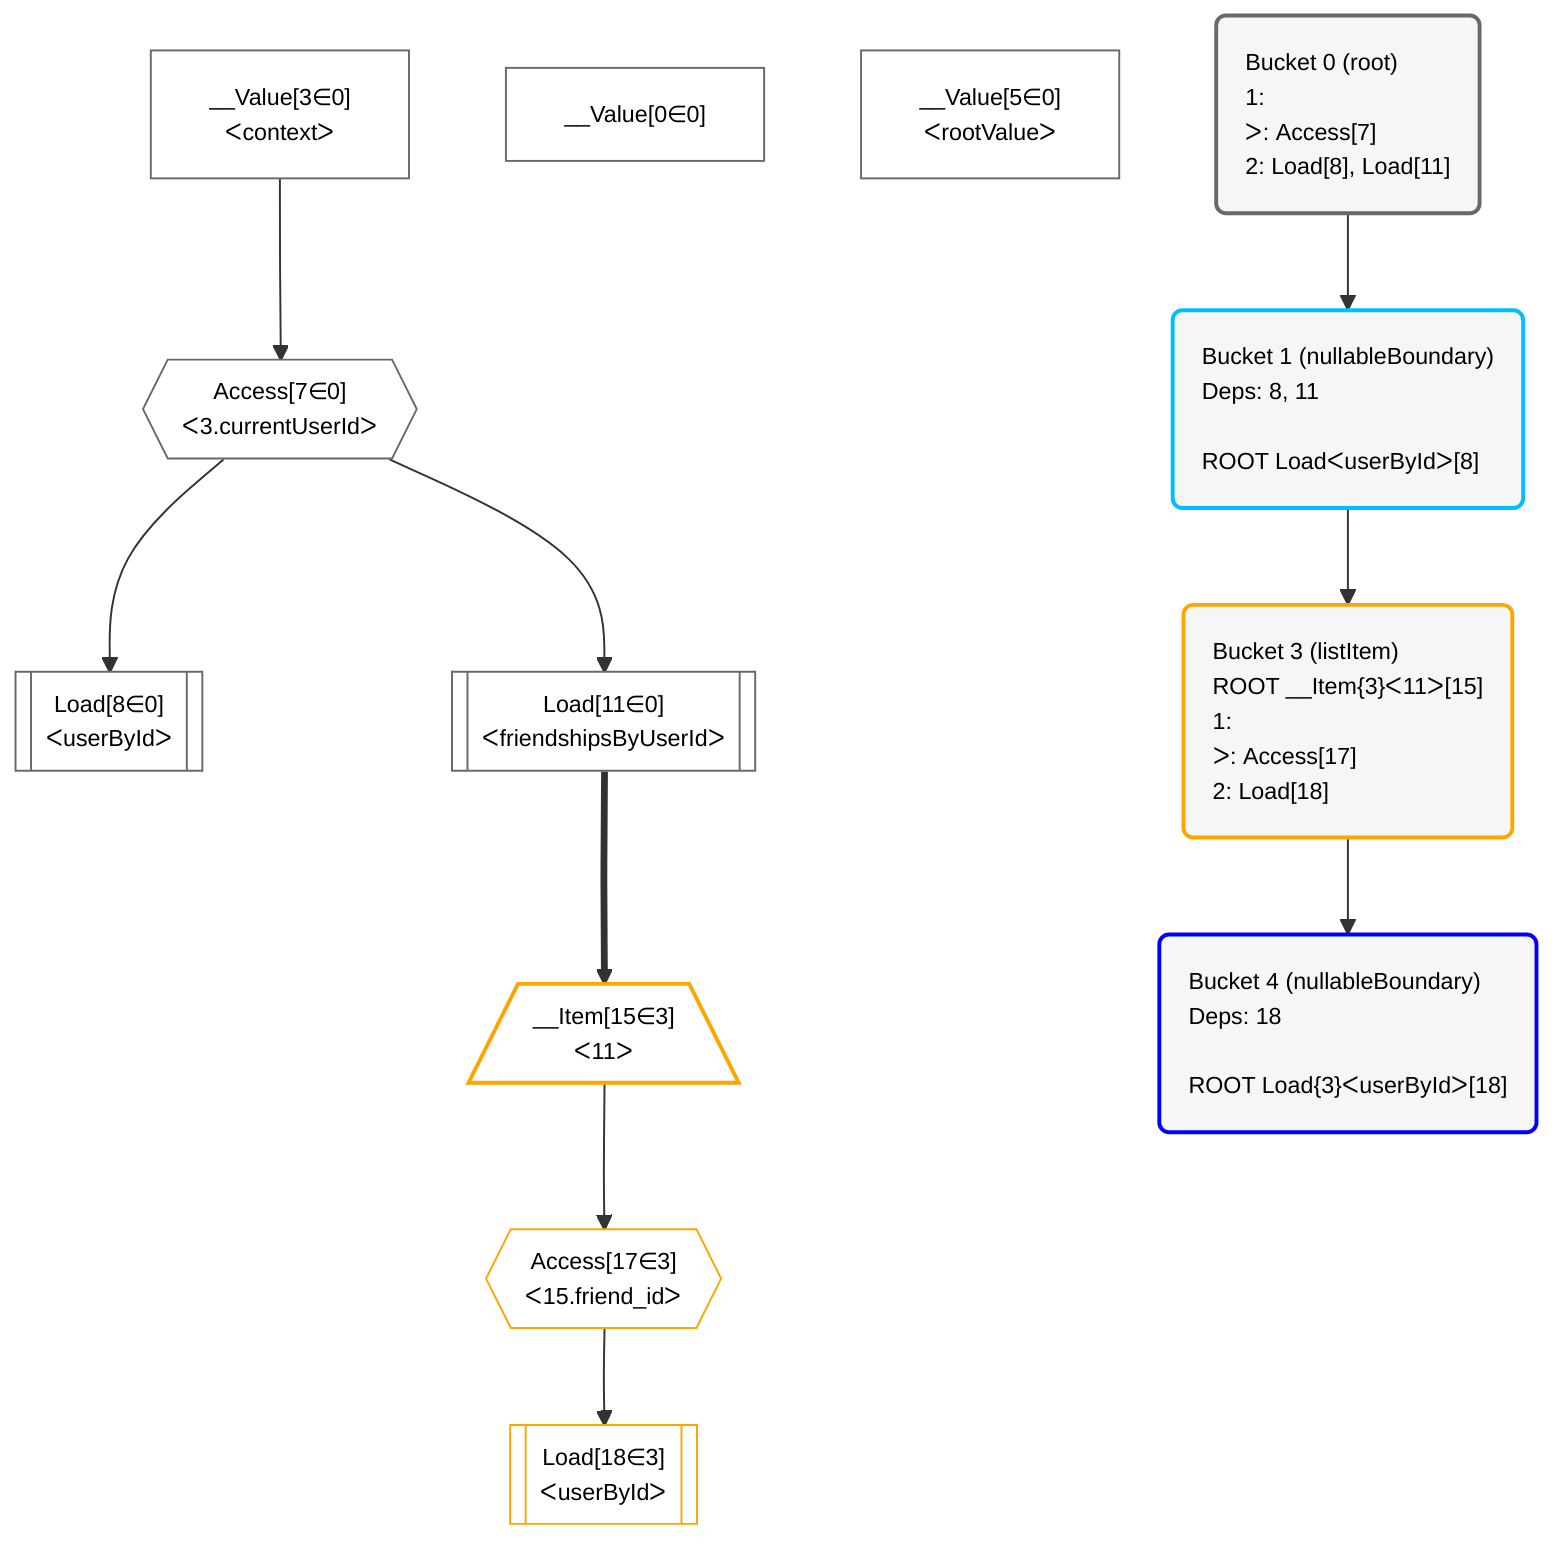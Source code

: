 %%{init: {'themeVariables': { 'fontSize': '12px'}}}%%
flowchart TD
    classDef path fill:#eee,stroke:#000,color:#000
    classDef plan fill:#fff,stroke-width:1px,color:#000
    classDef itemplan fill:#fff,stroke-width:2px,color:#000
    classDef unbatchedplan fill:#dff,stroke-width:1px,color:#000
    classDef sideeffectplan fill:#fcc,stroke-width:2px,color:#000
    classDef bucket fill:#f6f6f6,color:#000,stroke-width:2px,text-align:left


    %% plan dependencies
    Access7{{"Access[7∈0]<br />ᐸ3.currentUserIdᐳ"}}:::plan
    __Value3["__Value[3∈0]<br />ᐸcontextᐳ"]:::plan
    __Value3 --> Access7
    Load8[["Load[8∈0]<br />ᐸuserByIdᐳ"]]:::plan
    Access7 --> Load8
    Load11[["Load[11∈0]<br />ᐸfriendshipsByUserIdᐳ"]]:::plan
    Access7 --> Load11
    __Value0["__Value[0∈0]"]:::plan
    __Value5["__Value[5∈0]<br />ᐸrootValueᐳ"]:::plan
    __Item15[/"__Item[15∈3]<br />ᐸ11ᐳ"\]:::itemplan
    Load11 ==> __Item15
    Access17{{"Access[17∈3]<br />ᐸ15.friend_idᐳ"}}:::plan
    __Item15 --> Access17
    Load18[["Load[18∈3]<br />ᐸuserByIdᐳ"]]:::plan
    Access17 --> Load18

    %% define steps

    Bucket0("Bucket 0 (root)<br />1: <br />ᐳ: Access[7]<br />2: Load[8], Load[11]"):::bucket
    classDef bucket0 stroke:#696969
    class Bucket0,__Value0,__Value3,__Value5,Access7,Load8,Load11 bucket0
    Bucket1("Bucket 1 (nullableBoundary)<br />Deps: 8, 11<br /><br />ROOT LoadᐸuserByIdᐳ[8]"):::bucket
    classDef bucket1 stroke:#00bfff
    class Bucket1 bucket1
    Bucket3("Bucket 3 (listItem)<br />ROOT __Item{3}ᐸ11ᐳ[15]<br />1: <br />ᐳ: Access[17]<br />2: Load[18]"):::bucket
    classDef bucket3 stroke:#ffa500
    class Bucket3,__Item15,Access17,Load18 bucket3
    Bucket4("Bucket 4 (nullableBoundary)<br />Deps: 18<br /><br />ROOT Load{3}ᐸuserByIdᐳ[18]"):::bucket
    classDef bucket4 stroke:#0000ff
    class Bucket4 bucket4
    Bucket0 --> Bucket1
    Bucket1 --> Bucket3
    Bucket3 --> Bucket4